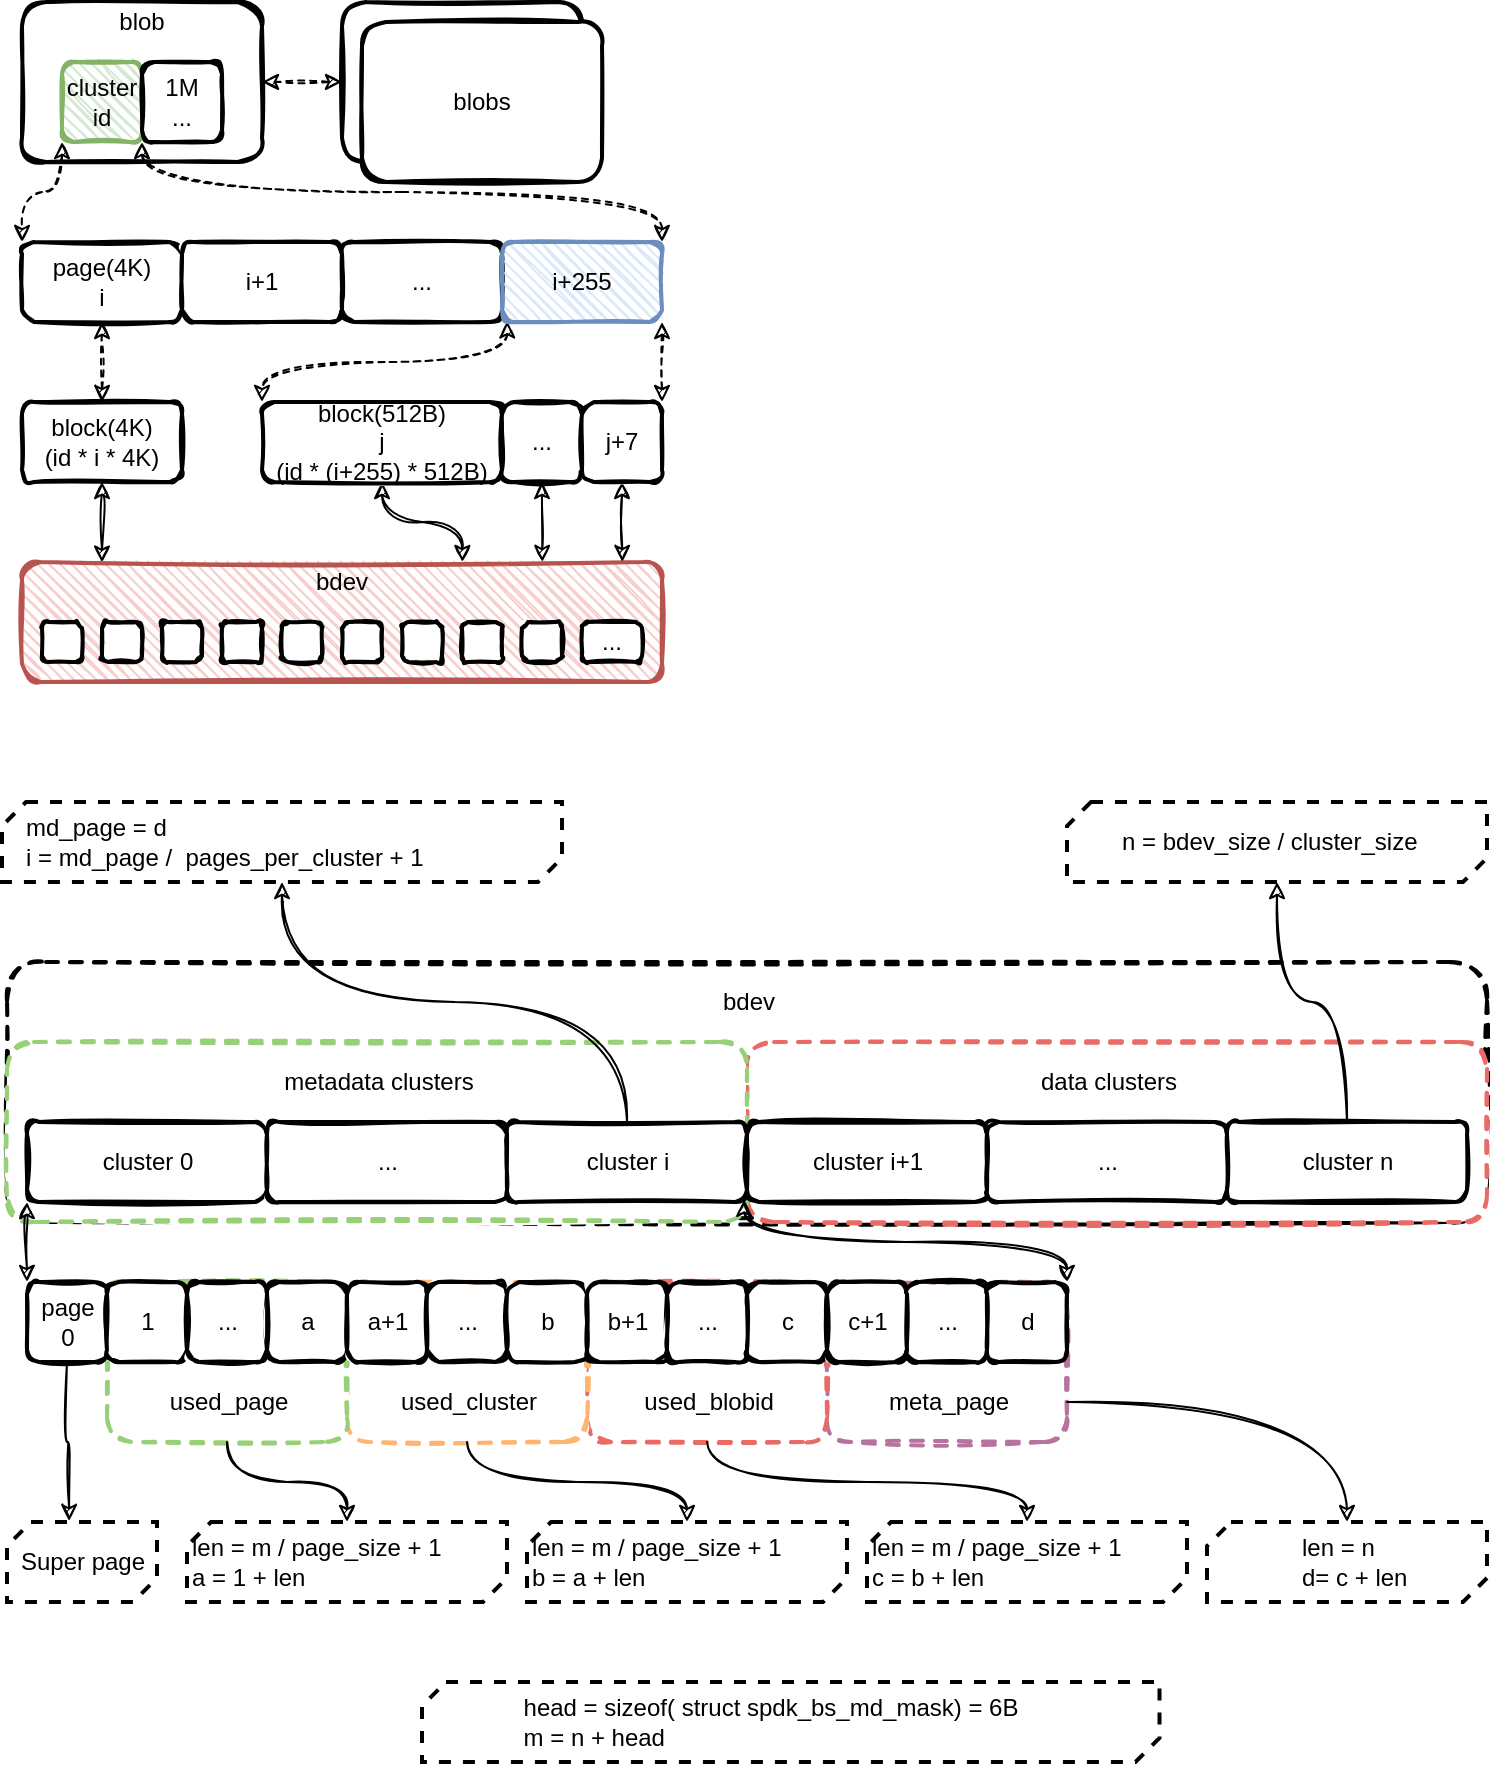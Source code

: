 <mxfile version="14.8.5" type="github" pages="3">
  <diagram id="HMUfEcPvsCLcHgVx3CYw" name="blobstore">
    <mxGraphModel dx="1185" dy="770" grid="1" gridSize="10" guides="1" tooltips="1" connect="1" arrows="1" fold="1" page="1" pageScale="1" pageWidth="827" pageHeight="1169" math="0" shadow="0">
      <root>
        <mxCell id="0" />
        <mxCell id="1" parent="0" />
        <mxCell id="opUjCVgP9MgVqrXwYfAH-7" style="edgeStyle=orthogonalEdgeStyle;curved=1;rounded=0;sketch=1;orthogonalLoop=1;jettySize=auto;html=1;entryX=0;entryY=0.5;entryDx=0;entryDy=0;dashed=1;startArrow=classic;startFill=1;" edge="1" parent="1" source="yjkvnuQAUtMfFMIKTsWW-1" target="opUjCVgP9MgVqrXwYfAH-2">
          <mxGeometry relative="1" as="geometry" />
        </mxCell>
        <mxCell id="yjkvnuQAUtMfFMIKTsWW-1" value="" style="rounded=1;whiteSpace=wrap;html=1;strokeWidth=2;fillWeight=4;hachureGap=8;hachureAngle=45;sketch=1;fillColor=#FFFFFF;" vertex="1" parent="1">
          <mxGeometry x="40" y="40" width="120" height="80" as="geometry" />
        </mxCell>
        <UserObject label="blob" placeholders="1" name="Variable" id="opUjCVgP9MgVqrXwYfAH-1">
          <mxCell style="text;html=1;strokeColor=none;fillColor=none;align=center;verticalAlign=middle;whiteSpace=wrap;overflow=hidden;fillWeight=1;hachureGap=4;" vertex="1" parent="1">
            <mxGeometry x="75" y="40" width="50" height="20" as="geometry" />
          </mxCell>
        </UserObject>
        <mxCell id="opUjCVgP9MgVqrXwYfAH-2" value="" style="rounded=1;whiteSpace=wrap;html=1;strokeWidth=2;fillWeight=4;hachureGap=8;hachureAngle=45;sketch=1;fillColor=#FFFFFF;" vertex="1" parent="1">
          <mxGeometry x="200" y="40" width="120" height="80" as="geometry" />
        </mxCell>
        <mxCell id="opUjCVgP9MgVqrXwYfAH-3" value="blobs" style="rounded=1;whiteSpace=wrap;html=1;strokeWidth=2;fillWeight=4;hachureGap=8;hachureAngle=45;sketch=1;fillColor=#FFFFFF;" vertex="1" parent="1">
          <mxGeometry x="210" y="50" width="120" height="80" as="geometry" />
        </mxCell>
        <mxCell id="opUjCVgP9MgVqrXwYfAH-14" style="edgeStyle=orthogonalEdgeStyle;curved=1;rounded=0;sketch=1;orthogonalLoop=1;jettySize=auto;html=1;exitX=0;exitY=1;exitDx=0;exitDy=0;entryX=0;entryY=0;entryDx=0;entryDy=0;dashed=1;startArrow=classic;startFill=1;" edge="1" parent="1" source="opUjCVgP9MgVqrXwYfAH-5" target="opUjCVgP9MgVqrXwYfAH-9">
          <mxGeometry relative="1" as="geometry" />
        </mxCell>
        <mxCell id="opUjCVgP9MgVqrXwYfAH-15" style="edgeStyle=orthogonalEdgeStyle;curved=1;rounded=0;sketch=1;orthogonalLoop=1;jettySize=auto;html=1;entryX=1;entryY=0;entryDx=0;entryDy=0;dashed=1;startArrow=classic;startFill=1;exitX=0;exitY=1;exitDx=0;exitDy=0;" edge="1" parent="1" source="opUjCVgP9MgVqrXwYfAH-6" target="opUjCVgP9MgVqrXwYfAH-13">
          <mxGeometry relative="1" as="geometry" />
        </mxCell>
        <mxCell id="opUjCVgP9MgVqrXwYfAH-5" value="cluster&lt;br&gt;id" style="rounded=1;whiteSpace=wrap;html=1;strokeWidth=2;fillWeight=1;hachureGap=4;hachureAngle=45;sketch=1;fillColor=#d5e8d4;strokeColor=#82b366;" vertex="1" parent="1">
          <mxGeometry x="60" y="70" width="40" height="40" as="geometry" />
        </mxCell>
        <mxCell id="opUjCVgP9MgVqrXwYfAH-6" value="1M&lt;br&gt;..." style="rounded=1;whiteSpace=wrap;html=1;strokeWidth=2;fillWeight=4;hachureGap=8;hachureAngle=45;sketch=1;fillColor=#FFFFFF;" vertex="1" parent="1">
          <mxGeometry x="100" y="70" width="40" height="40" as="geometry" />
        </mxCell>
        <mxCell id="opUjCVgP9MgVqrXwYfAH-17" style="edgeStyle=orthogonalEdgeStyle;curved=1;rounded=0;sketch=1;orthogonalLoop=1;jettySize=auto;html=1;entryX=0.5;entryY=0;entryDx=0;entryDy=0;dashed=1;startArrow=classic;startFill=1;" edge="1" parent="1" source="opUjCVgP9MgVqrXwYfAH-9" target="opUjCVgP9MgVqrXwYfAH-16">
          <mxGeometry relative="1" as="geometry" />
        </mxCell>
        <mxCell id="opUjCVgP9MgVqrXwYfAH-9" value="page(4K)&lt;br&gt;i" style="rounded=1;whiteSpace=wrap;html=1;strokeWidth=2;fillWeight=4;hachureGap=8;hachureAngle=45;sketch=1;fillColor=#FFFFFF;" vertex="1" parent="1">
          <mxGeometry x="40" y="160" width="80" height="40" as="geometry" />
        </mxCell>
        <mxCell id="opUjCVgP9MgVqrXwYfAH-11" value="i+1" style="rounded=1;whiteSpace=wrap;html=1;strokeWidth=2;fillWeight=4;hachureGap=8;hachureAngle=45;sketch=1;fillColor=#FFFFFF;" vertex="1" parent="1">
          <mxGeometry x="120" y="160" width="80" height="40" as="geometry" />
        </mxCell>
        <mxCell id="opUjCVgP9MgVqrXwYfAH-12" value="..." style="rounded=1;whiteSpace=wrap;html=1;strokeWidth=2;fillWeight=4;hachureGap=8;hachureAngle=45;sketch=1;fillColor=#FFFFFF;" vertex="1" parent="1">
          <mxGeometry x="200" y="160" width="80" height="40" as="geometry" />
        </mxCell>
        <mxCell id="opUjCVgP9MgVqrXwYfAH-43" style="edgeStyle=orthogonalEdgeStyle;curved=1;rounded=0;sketch=1;orthogonalLoop=1;jettySize=auto;html=1;entryX=0;entryY=0;entryDx=0;entryDy=0;startArrow=classic;startFill=1;exitX=0.033;exitY=0.992;exitDx=0;exitDy=0;exitPerimeter=0;dashed=1;" edge="1" parent="1" source="opUjCVgP9MgVqrXwYfAH-13" target="opUjCVgP9MgVqrXwYfAH-39">
          <mxGeometry relative="1" as="geometry" />
        </mxCell>
        <mxCell id="opUjCVgP9MgVqrXwYfAH-44" style="edgeStyle=orthogonalEdgeStyle;curved=1;rounded=0;sketch=1;orthogonalLoop=1;jettySize=auto;html=1;entryX=1;entryY=0;entryDx=0;entryDy=0;dashed=1;startArrow=classic;startFill=1;exitX=1;exitY=1;exitDx=0;exitDy=0;" edge="1" parent="1" source="opUjCVgP9MgVqrXwYfAH-13" target="opUjCVgP9MgVqrXwYfAH-42">
          <mxGeometry relative="1" as="geometry" />
        </mxCell>
        <mxCell id="opUjCVgP9MgVqrXwYfAH-13" value="i+255" style="rounded=1;whiteSpace=wrap;html=1;strokeWidth=2;fillWeight=1;hachureGap=4;hachureAngle=45;sketch=1;fillColor=#dae8fc;strokeColor=#6c8ebf;" vertex="1" parent="1">
          <mxGeometry x="280" y="160" width="80" height="40" as="geometry" />
        </mxCell>
        <mxCell id="opUjCVgP9MgVqrXwYfAH-38" style="edgeStyle=orthogonalEdgeStyle;curved=1;rounded=0;sketch=1;orthogonalLoop=1;jettySize=auto;html=1;entryX=0.125;entryY=0.006;entryDx=0;entryDy=0;entryPerimeter=0;startArrow=classic;startFill=1;" edge="1" parent="1" source="opUjCVgP9MgVqrXwYfAH-16" target="opUjCVgP9MgVqrXwYfAH-21">
          <mxGeometry relative="1" as="geometry" />
        </mxCell>
        <mxCell id="opUjCVgP9MgVqrXwYfAH-16" value="block(4K)&lt;br&gt;(id * i * 4K)" style="rounded=1;whiteSpace=wrap;html=1;strokeWidth=2;fillWeight=4;hachureGap=8;hachureAngle=45;sketch=1;fillColor=#FFFFFF;" vertex="1" parent="1">
          <mxGeometry x="40" y="240" width="80" height="40" as="geometry" />
        </mxCell>
        <mxCell id="opUjCVgP9MgVqrXwYfAH-21" value="" style="rounded=1;whiteSpace=wrap;html=1;strokeWidth=2;fillWeight=1;hachureGap=4;hachureAngle=45;sketch=1;fillColor=#f8cecc;strokeColor=#b85450;" vertex="1" parent="1">
          <mxGeometry x="40" y="320" width="320" height="60" as="geometry" />
        </mxCell>
        <mxCell id="opUjCVgP9MgVqrXwYfAH-22" value="" style="rounded=1;whiteSpace=wrap;html=1;strokeWidth=2;fillWeight=4;hachureGap=8;hachureAngle=45;sketch=1;fillColor=#FFFFFF;" vertex="1" parent="1">
          <mxGeometry x="50" y="350" width="20" height="20" as="geometry" />
        </mxCell>
        <mxCell id="opUjCVgP9MgVqrXwYfAH-28" value="" style="rounded=1;whiteSpace=wrap;html=1;strokeWidth=2;fillWeight=4;hachureGap=8;hachureAngle=45;sketch=1;fillColor=#FFFFFF;" vertex="1" parent="1">
          <mxGeometry x="80" y="350" width="20" height="20" as="geometry" />
        </mxCell>
        <mxCell id="opUjCVgP9MgVqrXwYfAH-29" value="" style="rounded=1;whiteSpace=wrap;html=1;strokeWidth=2;fillWeight=4;hachureGap=8;hachureAngle=45;sketch=1;fillColor=#FFFFFF;" vertex="1" parent="1">
          <mxGeometry x="110" y="350" width="20" height="20" as="geometry" />
        </mxCell>
        <mxCell id="opUjCVgP9MgVqrXwYfAH-30" value="" style="rounded=1;whiteSpace=wrap;html=1;strokeWidth=2;fillWeight=4;hachureGap=8;hachureAngle=45;sketch=1;fillColor=#FFFFFF;" vertex="1" parent="1">
          <mxGeometry x="140" y="350" width="20" height="20" as="geometry" />
        </mxCell>
        <mxCell id="opUjCVgP9MgVqrXwYfAH-31" value="" style="rounded=1;whiteSpace=wrap;html=1;strokeWidth=2;fillWeight=4;hachureGap=8;hachureAngle=45;sketch=1;fillColor=#FFFFFF;" vertex="1" parent="1">
          <mxGeometry x="170" y="350" width="20" height="20" as="geometry" />
        </mxCell>
        <mxCell id="opUjCVgP9MgVqrXwYfAH-32" value="" style="rounded=1;whiteSpace=wrap;html=1;strokeWidth=2;fillWeight=4;hachureGap=8;hachureAngle=45;sketch=1;fillColor=#FFFFFF;" vertex="1" parent="1">
          <mxGeometry x="200" y="350" width="20" height="20" as="geometry" />
        </mxCell>
        <mxCell id="opUjCVgP9MgVqrXwYfAH-33" value="" style="rounded=1;whiteSpace=wrap;html=1;strokeWidth=2;fillWeight=4;hachureGap=8;hachureAngle=45;sketch=1;fillColor=#FFFFFF;" vertex="1" parent="1">
          <mxGeometry x="230" y="350" width="20" height="20" as="geometry" />
        </mxCell>
        <mxCell id="opUjCVgP9MgVqrXwYfAH-34" value="" style="rounded=1;whiteSpace=wrap;html=1;strokeWidth=2;fillWeight=4;hachureGap=8;hachureAngle=45;sketch=1;fillColor=#FFFFFF;" vertex="1" parent="1">
          <mxGeometry x="260" y="350" width="20" height="20" as="geometry" />
        </mxCell>
        <mxCell id="opUjCVgP9MgVqrXwYfAH-35" value="" style="rounded=1;whiteSpace=wrap;html=1;strokeWidth=2;fillWeight=4;hachureGap=8;hachureAngle=45;sketch=1;fillColor=#FFFFFF;" vertex="1" parent="1">
          <mxGeometry x="290" y="350" width="20" height="20" as="geometry" />
        </mxCell>
        <mxCell id="opUjCVgP9MgVqrXwYfAH-36" value="..." style="rounded=1;whiteSpace=wrap;html=1;strokeWidth=2;fillWeight=4;hachureGap=8;hachureAngle=45;sketch=1;fillColor=#FFFFFF;" vertex="1" parent="1">
          <mxGeometry x="320" y="350" width="30" height="20" as="geometry" />
        </mxCell>
        <UserObject label="bdev" placeholders="1" name="Variable" id="opUjCVgP9MgVqrXwYfAH-37">
          <mxCell style="text;html=1;strokeColor=none;fillColor=none;align=center;verticalAlign=middle;whiteSpace=wrap;overflow=hidden;dashed=1;fillWeight=1;hachureGap=4;" vertex="1" parent="1">
            <mxGeometry x="160" y="320" width="80" height="20" as="geometry" />
          </mxCell>
        </UserObject>
        <mxCell id="opUjCVgP9MgVqrXwYfAH-45" style="edgeStyle=orthogonalEdgeStyle;curved=1;rounded=0;sketch=1;orthogonalLoop=1;jettySize=auto;html=1;entryX=0.688;entryY=0;entryDx=0;entryDy=0;entryPerimeter=0;startArrow=classic;startFill=1;" edge="1" parent="1" source="opUjCVgP9MgVqrXwYfAH-39" target="opUjCVgP9MgVqrXwYfAH-21">
          <mxGeometry relative="1" as="geometry" />
        </mxCell>
        <mxCell id="opUjCVgP9MgVqrXwYfAH-39" value="block(512B)&lt;br&gt;j&lt;br&gt;(id * (i+255) * 512B)" style="rounded=1;whiteSpace=wrap;html=1;strokeWidth=2;fillWeight=4;hachureGap=8;hachureAngle=45;sketch=1;fillColor=#FFFFFF;" vertex="1" parent="1">
          <mxGeometry x="160" y="240" width="120" height="40" as="geometry" />
        </mxCell>
        <mxCell id="opUjCVgP9MgVqrXwYfAH-46" style="edgeStyle=orthogonalEdgeStyle;curved=1;rounded=0;sketch=1;orthogonalLoop=1;jettySize=auto;html=1;entryX=0.813;entryY=0;entryDx=0;entryDy=0;entryPerimeter=0;startArrow=classic;startFill=1;" edge="1" parent="1" source="opUjCVgP9MgVqrXwYfAH-41" target="opUjCVgP9MgVqrXwYfAH-21">
          <mxGeometry relative="1" as="geometry" />
        </mxCell>
        <mxCell id="opUjCVgP9MgVqrXwYfAH-41" value="..." style="rounded=1;whiteSpace=wrap;html=1;strokeWidth=2;fillWeight=4;hachureGap=8;hachureAngle=45;sketch=1;fillColor=#FFFFFF;" vertex="1" parent="1">
          <mxGeometry x="280" y="240" width="40" height="40" as="geometry" />
        </mxCell>
        <mxCell id="opUjCVgP9MgVqrXwYfAH-47" style="edgeStyle=orthogonalEdgeStyle;curved=1;rounded=0;sketch=1;orthogonalLoop=1;jettySize=auto;html=1;entryX=0.938;entryY=0;entryDx=0;entryDy=0;entryPerimeter=0;startArrow=classic;startFill=1;" edge="1" parent="1" source="opUjCVgP9MgVqrXwYfAH-42" target="opUjCVgP9MgVqrXwYfAH-21">
          <mxGeometry relative="1" as="geometry" />
        </mxCell>
        <mxCell id="opUjCVgP9MgVqrXwYfAH-42" value="j+7" style="rounded=1;whiteSpace=wrap;html=1;strokeWidth=2;fillWeight=4;hachureGap=8;hachureAngle=45;sketch=1;fillColor=#FFFFFF;" vertex="1" parent="1">
          <mxGeometry x="320" y="240" width="40" height="40" as="geometry" />
        </mxCell>
        <mxCell id="MxjPXMLoZIJZ8kRGRF24-5" value="" style="group" vertex="1" connectable="0" parent="1">
          <mxGeometry x="30" y="440" width="742.5" height="400" as="geometry" />
        </mxCell>
        <mxCell id="MxjPXMLoZIJZ8kRGRF24-3" value="" style="rounded=1;whiteSpace=wrap;html=1;strokeWidth=2;fillWeight=1;hachureGap=4;hachureAngle=45;sketch=1;dashed=1;" vertex="1" parent="MxjPXMLoZIJZ8kRGRF24-5">
          <mxGeometry x="2.5" y="80" width="740" height="130" as="geometry" />
        </mxCell>
        <mxCell id="6Unt2uhk5CP6XBJUHgeK-4" value="" style="rounded=1;whiteSpace=wrap;html=1;strokeWidth=2;fillWeight=1;hachureGap=4;hachureAngle=45;sketch=1;dashed=1;strokeColor=#B5739D;" vertex="1" parent="MxjPXMLoZIJZ8kRGRF24-5">
          <mxGeometry x="412.5" y="240" width="120" height="80" as="geometry" />
        </mxCell>
        <mxCell id="6Unt2uhk5CP6XBJUHgeK-3" value="" style="rounded=1;whiteSpace=wrap;html=1;strokeWidth=2;fillWeight=1;hachureGap=4;hachureAngle=45;sketch=1;dashed=1;strokeColor=#EA6B66;" vertex="1" parent="MxjPXMLoZIJZ8kRGRF24-5">
          <mxGeometry x="292.5" y="240" width="120" height="80" as="geometry" />
        </mxCell>
        <mxCell id="6Unt2uhk5CP6XBJUHgeK-2" value="" style="rounded=1;whiteSpace=wrap;html=1;strokeWidth=2;fillWeight=1;hachureGap=4;hachureAngle=45;sketch=1;dashed=1;strokeColor=#FFB570;" vertex="1" parent="MxjPXMLoZIJZ8kRGRF24-5">
          <mxGeometry x="172.5" y="240" width="120" height="80" as="geometry" />
        </mxCell>
        <mxCell id="6Unt2uhk5CP6XBJUHgeK-1" value="" style="rounded=1;whiteSpace=wrap;html=1;strokeWidth=2;fillWeight=1;hachureGap=4;hachureAngle=45;sketch=1;dashed=1;strokeColor=#97D077;" vertex="1" parent="MxjPXMLoZIJZ8kRGRF24-5">
          <mxGeometry x="52.5" y="240" width="120" height="80" as="geometry" />
        </mxCell>
        <mxCell id="L-JeNa4OgQUWgZ7uCy0m-9" value="" style="rounded=1;whiteSpace=wrap;html=1;strokeWidth=2;fillWeight=1;hachureGap=4;hachureAngle=45;sketch=1;dashed=1;strokeColor=#EA6B66;" vertex="1" parent="MxjPXMLoZIJZ8kRGRF24-5">
          <mxGeometry x="372.5" y="120" width="370" height="90" as="geometry" />
        </mxCell>
        <mxCell id="L-JeNa4OgQUWgZ7uCy0m-8" value="" style="rounded=1;whiteSpace=wrap;html=1;strokeWidth=2;fillWeight=1;hachureGap=4;hachureAngle=45;sketch=1;dashed=1;strokeColor=#97D077;" vertex="1" parent="MxjPXMLoZIJZ8kRGRF24-5">
          <mxGeometry x="2.5" y="120" width="370" height="90" as="geometry" />
        </mxCell>
        <mxCell id="L-JeNa4OgQUWgZ7uCy0m-1" value="cluster 0" style="rounded=1;whiteSpace=wrap;html=1;strokeWidth=2;fillWeight=1;hachureGap=4;hachureAngle=45;sketch=1;" vertex="1" parent="MxjPXMLoZIJZ8kRGRF24-5">
          <mxGeometry x="12.5" y="160" width="120" height="40" as="geometry" />
        </mxCell>
        <mxCell id="L-JeNa4OgQUWgZ7uCy0m-2" value="..." style="rounded=1;whiteSpace=wrap;html=1;strokeWidth=2;fillWeight=1;hachureGap=4;hachureAngle=45;sketch=1;" vertex="1" parent="MxjPXMLoZIJZ8kRGRF24-5">
          <mxGeometry x="132.5" y="160" width="120" height="40" as="geometry" />
        </mxCell>
        <mxCell id="L-JeNa4OgQUWgZ7uCy0m-3" value="page&lt;br&gt;0" style="rounded=1;whiteSpace=wrap;html=1;strokeWidth=2;fillWeight=1;hachureGap=4;hachureAngle=45;sketch=1;" vertex="1" parent="MxjPXMLoZIJZ8kRGRF24-5">
          <mxGeometry x="12.5" y="240" width="40" height="40" as="geometry" />
        </mxCell>
        <mxCell id="L-JeNa4OgQUWgZ7uCy0m-4" value="cluster i" style="rounded=1;whiteSpace=wrap;html=1;strokeWidth=2;fillWeight=1;hachureGap=4;hachureAngle=45;sketch=1;" vertex="1" parent="MxjPXMLoZIJZ8kRGRF24-5">
          <mxGeometry x="252.5" y="160" width="120" height="40" as="geometry" />
        </mxCell>
        <mxCell id="L-JeNa4OgQUWgZ7uCy0m-25" style="edgeStyle=orthogonalEdgeStyle;curved=1;rounded=0;sketch=1;orthogonalLoop=1;jettySize=auto;html=1;exitX=0.988;exitY=0.972;exitDx=0;exitDy=0;entryX=1;entryY=0;entryDx=0;entryDy=0;startArrow=classic;startFill=1;exitPerimeter=0;" edge="1" parent="MxjPXMLoZIJZ8kRGRF24-5" source="L-JeNa4OgQUWgZ7uCy0m-4" target="6Unt2uhk5CP6XBJUHgeK-10">
          <mxGeometry relative="1" as="geometry">
            <Array as="points">
              <mxPoint x="371.5" y="220" />
              <mxPoint x="532.5" y="220" />
            </Array>
          </mxGeometry>
        </mxCell>
        <mxCell id="L-JeNa4OgQUWgZ7uCy0m-5" value="cluster i+1" style="rounded=1;whiteSpace=wrap;html=1;strokeWidth=2;fillWeight=1;hachureGap=4;hachureAngle=45;sketch=1;" vertex="1" parent="MxjPXMLoZIJZ8kRGRF24-5">
          <mxGeometry x="372.5" y="160" width="120" height="40" as="geometry" />
        </mxCell>
        <mxCell id="L-JeNa4OgQUWgZ7uCy0m-6" value="..." style="rounded=1;whiteSpace=wrap;html=1;strokeWidth=2;fillWeight=1;hachureGap=4;hachureAngle=45;sketch=1;" vertex="1" parent="MxjPXMLoZIJZ8kRGRF24-5">
          <mxGeometry x="492.5" y="160" width="120" height="40" as="geometry" />
        </mxCell>
        <mxCell id="L-JeNa4OgQUWgZ7uCy0m-7" value="cluster n" style="rounded=1;whiteSpace=wrap;html=1;strokeWidth=2;fillWeight=1;hachureGap=4;hachureAngle=45;sketch=1;" vertex="1" parent="MxjPXMLoZIJZ8kRGRF24-5">
          <mxGeometry x="612.5" y="160" width="120" height="40" as="geometry" />
        </mxCell>
        <mxCell id="L-JeNa4OgQUWgZ7uCy0m-11" style="edgeStyle=orthogonalEdgeStyle;curved=1;rounded=0;sketch=1;orthogonalLoop=1;jettySize=auto;html=1;exitX=0;exitY=1;exitDx=0;exitDy=0;entryX=0;entryY=0;entryDx=0;entryDy=0;startArrow=classic;startFill=1;" edge="1" parent="MxjPXMLoZIJZ8kRGRF24-5" source="L-JeNa4OgQUWgZ7uCy0m-1" target="L-JeNa4OgQUWgZ7uCy0m-3">
          <mxGeometry relative="1" as="geometry" />
        </mxCell>
        <mxCell id="L-JeNa4OgQUWgZ7uCy0m-12" value="metadata clusters" style="text;html=1;align=center;verticalAlign=middle;resizable=0;points=[];autosize=1;strokeColor=none;" vertex="1" parent="MxjPXMLoZIJZ8kRGRF24-5">
          <mxGeometry x="132.5" y="130" width="110" height="20" as="geometry" />
        </mxCell>
        <mxCell id="L-JeNa4OgQUWgZ7uCy0m-13" value="data clusters" style="text;html=1;align=center;verticalAlign=middle;resizable=0;points=[];autosize=1;strokeColor=none;" vertex="1" parent="MxjPXMLoZIJZ8kRGRF24-5">
          <mxGeometry x="512.5" y="130" width="80" height="20" as="geometry" />
        </mxCell>
        <mxCell id="L-JeNa4OgQUWgZ7uCy0m-14" value="1" style="rounded=1;whiteSpace=wrap;html=1;strokeWidth=2;fillWeight=1;hachureGap=4;hachureAngle=45;sketch=1;" vertex="1" parent="MxjPXMLoZIJZ8kRGRF24-5">
          <mxGeometry x="52.5" y="240" width="40" height="40" as="geometry" />
        </mxCell>
        <mxCell id="L-JeNa4OgQUWgZ7uCy0m-15" value="..." style="rounded=1;whiteSpace=wrap;html=1;strokeWidth=2;fillWeight=1;hachureGap=4;hachureAngle=45;sketch=1;" vertex="1" parent="MxjPXMLoZIJZ8kRGRF24-5">
          <mxGeometry x="92.5" y="240" width="40" height="40" as="geometry" />
        </mxCell>
        <mxCell id="L-JeNa4OgQUWgZ7uCy0m-16" value="a" style="rounded=1;whiteSpace=wrap;html=1;strokeWidth=2;fillWeight=1;hachureGap=4;hachureAngle=45;sketch=1;" vertex="1" parent="MxjPXMLoZIJZ8kRGRF24-5">
          <mxGeometry x="132.5" y="240" width="40" height="40" as="geometry" />
        </mxCell>
        <mxCell id="L-JeNa4OgQUWgZ7uCy0m-17" value="a+1" style="rounded=1;whiteSpace=wrap;html=1;strokeWidth=2;fillWeight=1;hachureGap=4;hachureAngle=45;sketch=1;" vertex="1" parent="MxjPXMLoZIJZ8kRGRF24-5">
          <mxGeometry x="172.5" y="240" width="40" height="40" as="geometry" />
        </mxCell>
        <mxCell id="L-JeNa4OgQUWgZ7uCy0m-18" value="..." style="rounded=1;whiteSpace=wrap;html=1;strokeWidth=2;fillWeight=1;hachureGap=4;hachureAngle=45;sketch=1;" vertex="1" parent="MxjPXMLoZIJZ8kRGRF24-5">
          <mxGeometry x="212.5" y="240" width="40" height="40" as="geometry" />
        </mxCell>
        <mxCell id="L-JeNa4OgQUWgZ7uCy0m-19" value="b" style="rounded=1;whiteSpace=wrap;html=1;strokeWidth=2;fillWeight=1;hachureGap=4;hachureAngle=45;sketch=1;" vertex="1" parent="MxjPXMLoZIJZ8kRGRF24-5">
          <mxGeometry x="252.5" y="240" width="40" height="40" as="geometry" />
        </mxCell>
        <mxCell id="L-JeNa4OgQUWgZ7uCy0m-20" value="b+1" style="rounded=1;whiteSpace=wrap;html=1;strokeWidth=2;fillWeight=1;hachureGap=4;hachureAngle=45;sketch=1;" vertex="1" parent="MxjPXMLoZIJZ8kRGRF24-5">
          <mxGeometry x="292.5" y="240" width="40" height="40" as="geometry" />
        </mxCell>
        <mxCell id="L-JeNa4OgQUWgZ7uCy0m-21" value="..." style="rounded=1;whiteSpace=wrap;html=1;strokeWidth=2;fillWeight=1;hachureGap=4;hachureAngle=45;sketch=1;" vertex="1" parent="MxjPXMLoZIJZ8kRGRF24-5">
          <mxGeometry x="332.5" y="240" width="40" height="40" as="geometry" />
        </mxCell>
        <mxCell id="L-JeNa4OgQUWgZ7uCy0m-22" value="c" style="rounded=1;whiteSpace=wrap;html=1;strokeWidth=2;fillWeight=1;hachureGap=4;hachureAngle=45;sketch=1;" vertex="1" parent="MxjPXMLoZIJZ8kRGRF24-5">
          <mxGeometry x="372.5" y="240" width="40" height="40" as="geometry" />
        </mxCell>
        <mxCell id="L-JeNa4OgQUWgZ7uCy0m-23" value="c+1" style="rounded=1;whiteSpace=wrap;html=1;strokeWidth=2;fillWeight=1;hachureGap=4;hachureAngle=45;sketch=1;" vertex="1" parent="MxjPXMLoZIJZ8kRGRF24-5">
          <mxGeometry x="412.5" y="240" width="40" height="40" as="geometry" />
        </mxCell>
        <mxCell id="L-JeNa4OgQUWgZ7uCy0m-24" value="..." style="rounded=1;whiteSpace=wrap;html=1;strokeWidth=2;fillWeight=1;hachureGap=4;hachureAngle=45;sketch=1;" vertex="1" parent="MxjPXMLoZIJZ8kRGRF24-5">
          <mxGeometry x="452.5" y="240" width="40" height="40" as="geometry" />
        </mxCell>
        <mxCell id="6Unt2uhk5CP6XBJUHgeK-5" value="used_page" style="text;html=1;align=center;verticalAlign=middle;resizable=0;points=[];autosize=1;strokeColor=none;" vertex="1" parent="MxjPXMLoZIJZ8kRGRF24-5">
          <mxGeometry x="77.5" y="290" width="70" height="20" as="geometry" />
        </mxCell>
        <mxCell id="6Unt2uhk5CP6XBJUHgeK-6" value="used_cluster" style="text;html=1;align=center;verticalAlign=middle;resizable=0;points=[];autosize=1;strokeColor=none;" vertex="1" parent="MxjPXMLoZIJZ8kRGRF24-5">
          <mxGeometry x="192.5" y="290" width="80" height="20" as="geometry" />
        </mxCell>
        <mxCell id="6Unt2uhk5CP6XBJUHgeK-8" value="used_blobid" style="text;html=1;align=center;verticalAlign=middle;resizable=0;points=[];autosize=1;strokeColor=none;" vertex="1" parent="MxjPXMLoZIJZ8kRGRF24-5">
          <mxGeometry x="312.5" y="290" width="80" height="20" as="geometry" />
        </mxCell>
        <mxCell id="6Unt2uhk5CP6XBJUHgeK-9" value="meta_page" style="text;html=1;align=center;verticalAlign=middle;resizable=0;points=[];autosize=1;strokeColor=none;" vertex="1" parent="MxjPXMLoZIJZ8kRGRF24-5">
          <mxGeometry x="432.5" y="290" width="80" height="20" as="geometry" />
        </mxCell>
        <mxCell id="6Unt2uhk5CP6XBJUHgeK-10" value="d" style="rounded=1;whiteSpace=wrap;html=1;strokeWidth=2;fillWeight=1;hachureGap=4;hachureAngle=45;sketch=1;" vertex="1" parent="MxjPXMLoZIJZ8kRGRF24-5">
          <mxGeometry x="492.5" y="240" width="40" height="40" as="geometry" />
        </mxCell>
        <mxCell id="Uh_ZIttiFILdBuIlEJJW-7" value="" style="verticalLabelPosition=bottom;verticalAlign=top;html=1;shape=mxgraph.basic.diag_snip_rect;dx=6;dashed=1;fillWeight=1;hachureGap=4;fillColor=#FFFFFF;strokeWidth=2;" vertex="1" parent="MxjPXMLoZIJZ8kRGRF24-5">
          <mxGeometry x="2.5" y="360" width="75" height="40" as="geometry" />
        </mxCell>
        <mxCell id="Uh_ZIttiFILdBuIlEJJW-9" style="edgeStyle=orthogonalEdgeStyle;curved=1;rounded=0;sketch=1;orthogonalLoop=1;jettySize=auto;html=1;entryX=0.414;entryY=-0.011;entryDx=0;entryDy=0;entryPerimeter=0;startArrow=none;startFill=0;" edge="1" parent="MxjPXMLoZIJZ8kRGRF24-5" source="L-JeNa4OgQUWgZ7uCy0m-3" target="Uh_ZIttiFILdBuIlEJJW-7">
          <mxGeometry relative="1" as="geometry" />
        </mxCell>
        <mxCell id="Uh_ZIttiFILdBuIlEJJW-8" value="Super page" style="text;html=1;align=center;verticalAlign=middle;resizable=0;points=[];autosize=1;strokeColor=none;" vertex="1" parent="MxjPXMLoZIJZ8kRGRF24-5">
          <mxGeometry y="370" width="80" height="20" as="geometry" />
        </mxCell>
        <mxCell id="Uh_ZIttiFILdBuIlEJJW-10" value="" style="verticalLabelPosition=bottom;verticalAlign=top;html=1;shape=mxgraph.basic.diag_snip_rect;dx=6;dashed=1;fillWeight=1;hachureGap=4;fillColor=#FFFFFF;strokeWidth=2;" vertex="1" parent="MxjPXMLoZIJZ8kRGRF24-5">
          <mxGeometry x="92.5" y="360" width="160" height="40" as="geometry" />
        </mxCell>
        <mxCell id="Uh_ZIttiFILdBuIlEJJW-12" style="edgeStyle=orthogonalEdgeStyle;curved=1;rounded=0;sketch=1;orthogonalLoop=1;jettySize=auto;html=1;entryX=0.5;entryY=0;entryDx=0;entryDy=0;entryPerimeter=0;startArrow=none;startFill=0;" edge="1" parent="MxjPXMLoZIJZ8kRGRF24-5" source="6Unt2uhk5CP6XBJUHgeK-1" target="Uh_ZIttiFILdBuIlEJJW-10">
          <mxGeometry relative="1" as="geometry" />
        </mxCell>
        <mxCell id="Uh_ZIttiFILdBuIlEJJW-11" value="len = m / page_size + 1&lt;br&gt;a = 1 + len" style="text;html=1;align=left;verticalAlign=middle;resizable=0;points=[];autosize=1;strokeColor=none;" vertex="1" parent="MxjPXMLoZIJZ8kRGRF24-5">
          <mxGeometry x="92.5" y="365" width="140" height="30" as="geometry" />
        </mxCell>
        <mxCell id="Uh_ZIttiFILdBuIlEJJW-13" value="" style="verticalLabelPosition=bottom;verticalAlign=top;html=1;shape=mxgraph.basic.diag_snip_rect;dx=6;dashed=1;fillWeight=1;hachureGap=4;fillColor=#FFFFFF;strokeWidth=2;" vertex="1" parent="MxjPXMLoZIJZ8kRGRF24-5">
          <mxGeometry x="262.5" y="360" width="160" height="40" as="geometry" />
        </mxCell>
        <mxCell id="Uh_ZIttiFILdBuIlEJJW-15" style="edgeStyle=orthogonalEdgeStyle;curved=1;rounded=0;sketch=1;orthogonalLoop=1;jettySize=auto;html=1;entryX=0.5;entryY=0;entryDx=0;entryDy=0;entryPerimeter=0;startArrow=none;startFill=0;" edge="1" parent="MxjPXMLoZIJZ8kRGRF24-5" source="6Unt2uhk5CP6XBJUHgeK-2" target="Uh_ZIttiFILdBuIlEJJW-13">
          <mxGeometry relative="1" as="geometry" />
        </mxCell>
        <mxCell id="Uh_ZIttiFILdBuIlEJJW-14" value="len = m / page_size + 1&lt;br&gt;b = a + len" style="text;html=1;align=left;verticalAlign=middle;resizable=0;points=[];autosize=1;strokeColor=none;" vertex="1" parent="MxjPXMLoZIJZ8kRGRF24-5">
          <mxGeometry x="262.5" y="365" width="140" height="30" as="geometry" />
        </mxCell>
        <mxCell id="Uh_ZIttiFILdBuIlEJJW-16" value="" style="verticalLabelPosition=bottom;verticalAlign=top;html=1;shape=mxgraph.basic.diag_snip_rect;dx=6;dashed=1;fillWeight=1;hachureGap=4;fillColor=#FFFFFF;strokeWidth=2;" vertex="1" parent="MxjPXMLoZIJZ8kRGRF24-5">
          <mxGeometry x="432.5" y="360" width="160" height="40" as="geometry" />
        </mxCell>
        <mxCell id="Uh_ZIttiFILdBuIlEJJW-18" style="edgeStyle=orthogonalEdgeStyle;curved=1;rounded=0;sketch=1;orthogonalLoop=1;jettySize=auto;html=1;entryX=0.5;entryY=0;entryDx=0;entryDy=0;entryPerimeter=0;startArrow=none;startFill=0;exitX=0.5;exitY=1;exitDx=0;exitDy=0;" edge="1" parent="MxjPXMLoZIJZ8kRGRF24-5" source="6Unt2uhk5CP6XBJUHgeK-3" target="Uh_ZIttiFILdBuIlEJJW-16">
          <mxGeometry relative="1" as="geometry" />
        </mxCell>
        <mxCell id="Uh_ZIttiFILdBuIlEJJW-17" value="len = m / page_size + 1&lt;br&gt;c = b + len" style="text;html=1;align=left;verticalAlign=middle;resizable=0;points=[];autosize=1;strokeColor=none;" vertex="1" parent="MxjPXMLoZIJZ8kRGRF24-5">
          <mxGeometry x="432.5" y="365" width="140" height="30" as="geometry" />
        </mxCell>
        <mxCell id="Uh_ZIttiFILdBuIlEJJW-19" value="" style="verticalLabelPosition=bottom;verticalAlign=top;html=1;shape=mxgraph.basic.diag_snip_rect;dx=6;dashed=1;fillWeight=1;hachureGap=4;fillColor=#FFFFFF;strokeWidth=2;" vertex="1" parent="MxjPXMLoZIJZ8kRGRF24-5">
          <mxGeometry x="602.5" y="360" width="140" height="40" as="geometry" />
        </mxCell>
        <mxCell id="Uh_ZIttiFILdBuIlEJJW-21" style="edgeStyle=orthogonalEdgeStyle;curved=1;rounded=0;sketch=1;orthogonalLoop=1;jettySize=auto;html=1;entryX=0.5;entryY=0;entryDx=0;entryDy=0;entryPerimeter=0;startArrow=none;startFill=0;exitX=1;exitY=0.75;exitDx=0;exitDy=0;" edge="1" parent="MxjPXMLoZIJZ8kRGRF24-5" source="6Unt2uhk5CP6XBJUHgeK-4" target="Uh_ZIttiFILdBuIlEJJW-19">
          <mxGeometry relative="1" as="geometry" />
        </mxCell>
        <mxCell id="Uh_ZIttiFILdBuIlEJJW-20" value="len = n&lt;br&gt;d= c + len" style="text;html=1;align=left;verticalAlign=middle;resizable=0;points=[];autosize=1;strokeColor=none;" vertex="1" parent="MxjPXMLoZIJZ8kRGRF24-5">
          <mxGeometry x="647.5" y="365" width="70" height="30" as="geometry" />
        </mxCell>
        <mxCell id="MxjPXMLoZIJZ8kRGRF24-1" value="" style="group" vertex="1" connectable="0" parent="MxjPXMLoZIJZ8kRGRF24-5">
          <mxGeometry width="280" height="40" as="geometry" />
        </mxCell>
        <mxCell id="Uh_ZIttiFILdBuIlEJJW-1" value="i" style="verticalLabelPosition=bottom;verticalAlign=top;html=1;shape=mxgraph.basic.diag_snip_rect;dx=6;dashed=1;fillWeight=1;hachureGap=4;fillColor=#FFFFFF;strokeWidth=2;" vertex="1" parent="MxjPXMLoZIJZ8kRGRF24-1">
          <mxGeometry width="280" height="40" as="geometry" />
        </mxCell>
        <mxCell id="Uh_ZIttiFILdBuIlEJJW-5" value="md_page = d&lt;br&gt;i = md_page /&amp;nbsp; pages_per_cluster + 1" style="text;html=1;align=left;verticalAlign=middle;resizable=0;points=[];autosize=1;strokeColor=none;" vertex="1" parent="MxjPXMLoZIJZ8kRGRF24-1">
          <mxGeometry x="10" y="5" width="210" height="30" as="geometry" />
        </mxCell>
        <mxCell id="Uh_ZIttiFILdBuIlEJJW-3" style="edgeStyle=orthogonalEdgeStyle;curved=1;rounded=0;sketch=1;orthogonalLoop=1;jettySize=auto;html=1;entryX=0.5;entryY=1;entryDx=0;entryDy=0;entryPerimeter=0;startArrow=none;startFill=0;" edge="1" parent="MxjPXMLoZIJZ8kRGRF24-5" source="L-JeNa4OgQUWgZ7uCy0m-4" target="Uh_ZIttiFILdBuIlEJJW-1">
          <mxGeometry relative="1" as="geometry" />
        </mxCell>
        <mxCell id="MxjPXMLoZIJZ8kRGRF24-2" value="" style="group" vertex="1" connectable="0" parent="MxjPXMLoZIJZ8kRGRF24-5">
          <mxGeometry x="532.5" width="210" height="40" as="geometry" />
        </mxCell>
        <mxCell id="Uh_ZIttiFILdBuIlEJJW-2" value="" style="verticalLabelPosition=bottom;verticalAlign=top;html=1;shape=mxgraph.basic.diag_snip_rect;dx=6;dashed=1;fillWeight=1;hachureGap=4;fillColor=#FFFFFF;strokeWidth=2;" vertex="1" parent="MxjPXMLoZIJZ8kRGRF24-2">
          <mxGeometry width="210" height="40" as="geometry" />
        </mxCell>
        <mxCell id="Uh_ZIttiFILdBuIlEJJW-6" value="n = bdev_size / cluster_size" style="text;html=1;align=left;verticalAlign=middle;resizable=0;points=[];autosize=1;strokeColor=none;" vertex="1" parent="MxjPXMLoZIJZ8kRGRF24-2">
          <mxGeometry x="25" y="10" width="160" height="20" as="geometry" />
        </mxCell>
        <mxCell id="MxjPXMLoZIJZ8kRGRF24-4" value="bdev" style="text;html=1;align=center;verticalAlign=middle;resizable=0;points=[];autosize=1;strokeColor=none;" vertex="1" parent="MxjPXMLoZIJZ8kRGRF24-5">
          <mxGeometry x="352.5" y="90" width="40" height="20" as="geometry" />
        </mxCell>
        <mxCell id="Uh_ZIttiFILdBuIlEJJW-4" style="edgeStyle=orthogonalEdgeStyle;curved=1;rounded=0;sketch=1;orthogonalLoop=1;jettySize=auto;html=1;entryX=0.5;entryY=1;entryDx=0;entryDy=0;entryPerimeter=0;startArrow=none;startFill=0;" edge="1" parent="MxjPXMLoZIJZ8kRGRF24-5" source="L-JeNa4OgQUWgZ7uCy0m-7" target="Uh_ZIttiFILdBuIlEJJW-2">
          <mxGeometry relative="1" as="geometry" />
        </mxCell>
        <mxCell id="PlsDY_P7VzY0_tGMzJJk-1" value="" style="verticalLabelPosition=bottom;verticalAlign=top;html=1;shape=mxgraph.basic.diag_snip_rect;dx=6;dashed=1;fillWeight=1;hachureGap=4;fillColor=#FFFFFF;strokeWidth=2;" vertex="1" parent="1">
          <mxGeometry x="240" y="880" width="368.75" height="40" as="geometry" />
        </mxCell>
        <mxCell id="PlsDY_P7VzY0_tGMzJJk-2" value="head = sizeof(&amp;nbsp;struct spdk_bs_md_mask&lt;span style=&quot;color: rgba(0 , 0 , 0 , 0) ; font-family: monospace ; font-size: 0px&quot;&gt;ra + phModel%3E%3Croot%3E%3CmxCell%20id%3D%220%22%2F%3E%3CmxCell%20id%3D%221%22%20parent%3D%220%22%2F%3E%3CmxCell%20id%3D%222%22%20value%3D%22Super%20page%22%20style%3D%22text%3Bhtml%3D1%3Balign%3Dcenter%3BverticalAlign%3Dmiddle%3Bresizable%3D0%3Bpoints%3D%5B%5D%3Bautosize%3D1%3BstrokeColor%3Dnone%3B%22%20vertex%3D%221%22%20parent%3D%221%22%3E%3CmxGeometry%20x%3D%2230%22%20y%3D%22810%22%20width%3D%2280%22%20height%3D%2220%22%20as%3D%22geometry%22%2F%3E%3C%2FmxCell%3E%3C%2Froot%3E%3C%2FmxGraphMo&lt;/span&gt;) = 6B&lt;br&gt;&lt;div style=&quot;text-align: left&quot;&gt;&lt;span&gt;m = n + head&lt;/span&gt;&lt;/div&gt;" style="text;html=1;align=center;verticalAlign=middle;resizable=0;points=[];autosize=1;strokeColor=none;" vertex="1" parent="1">
          <mxGeometry x="284" y="880" width="260" height="40" as="geometry" />
        </mxCell>
      </root>
    </mxGraphModel>
  </diagram>
  <diagram id="tnvw_iK9Qhco73b2E2sq" name="blobstore_create">
    <mxGraphModel dx="981" dy="637" grid="1" gridSize="10" guides="1" tooltips="1" connect="1" arrows="1" fold="1" page="1" pageScale="1" pageWidth="827" pageHeight="1169" math="0" shadow="0">
      <root>
        <mxCell id="c7zrl2oEoFyaDzueyGwf-0" />
        <mxCell id="c7zrl2oEoFyaDzueyGwf-1" parent="c7zrl2oEoFyaDzueyGwf-0" />
        <mxCell id="gT0azRC-j18u4p-eV2v2-0" style="edgeStyle=orthogonalEdgeStyle;curved=1;rounded=0;sketch=1;orthogonalLoop=1;jettySize=auto;html=1;dashed=1;" edge="1" parent="c7zrl2oEoFyaDzueyGwf-1" source="gT0azRC-j18u4p-eV2v2-1" target="gT0azRC-j18u4p-eV2v2-2">
          <mxGeometry relative="1" as="geometry" />
        </mxCell>
        <mxCell id="gT0azRC-j18u4p-eV2v2-1" value="spdk_bs_init" style="rounded=1;whiteSpace=wrap;html=1;strokeWidth=2;fillWeight=4;hachureGap=8;hachureAngle=45;sketch=1;fillColor=#FFFFFF;" vertex="1" parent="c7zrl2oEoFyaDzueyGwf-1">
          <mxGeometry x="40" y="40" width="120" height="40" as="geometry" />
        </mxCell>
        <mxCell id="nCfE-EQ4oqrzSV4GnRSf-2" style="edgeStyle=orthogonalEdgeStyle;curved=1;rounded=0;sketch=1;orthogonalLoop=1;jettySize=auto;html=1;entryX=0.5;entryY=0;entryDx=0;entryDy=0;startArrow=none;startFill=0;" edge="1" parent="c7zrl2oEoFyaDzueyGwf-1" source="gT0azRC-j18u4p-eV2v2-2" target="nCfE-EQ4oqrzSV4GnRSf-0">
          <mxGeometry relative="1" as="geometry" />
        </mxCell>
        <mxCell id="gT0azRC-j18u4p-eV2v2-2" value="spdk_bs_opts_init" style="rounded=1;whiteSpace=wrap;html=1;strokeWidth=2;fillWeight=4;hachureGap=8;hachureAngle=45;sketch=1;fillColor=#FFFFFF;" vertex="1" parent="c7zrl2oEoFyaDzueyGwf-1">
          <mxGeometry x="200" y="40" width="120" height="40" as="geometry" />
        </mxCell>
        <mxCell id="nCfE-EQ4oqrzSV4GnRSf-3" style="edgeStyle=orthogonalEdgeStyle;curved=1;rounded=0;sketch=1;orthogonalLoop=1;jettySize=auto;html=1;startArrow=none;startFill=0;" edge="1" parent="c7zrl2oEoFyaDzueyGwf-1" source="nCfE-EQ4oqrzSV4GnRSf-0" target="nCfE-EQ4oqrzSV4GnRSf-1">
          <mxGeometry relative="1" as="geometry" />
        </mxCell>
        <mxCell id="nCfE-EQ4oqrzSV4GnRSf-0" value="bs_opts_verify" style="rounded=1;whiteSpace=wrap;html=1;strokeWidth=2;fillWeight=4;hachureGap=8;hachureAngle=45;sketch=1;fillColor=#FFFFFF;" vertex="1" parent="c7zrl2oEoFyaDzueyGwf-1">
          <mxGeometry x="200" y="100" width="120" height="40" as="geometry" />
        </mxCell>
        <mxCell id="nCfE-EQ4oqrzSV4GnRSf-7" style="edgeStyle=orthogonalEdgeStyle;curved=1;rounded=0;sketch=1;orthogonalLoop=1;jettySize=auto;html=1;entryX=0.5;entryY=0;entryDx=0;entryDy=0;startArrow=none;startFill=0;" edge="1" parent="c7zrl2oEoFyaDzueyGwf-1" source="nCfE-EQ4oqrzSV4GnRSf-1" target="nCfE-EQ4oqrzSV4GnRSf-4">
          <mxGeometry relative="1" as="geometry" />
        </mxCell>
        <mxCell id="nCfE-EQ4oqrzSV4GnRSf-1" value="bs_alloc" style="rounded=1;whiteSpace=wrap;html=1;strokeWidth=2;fillWeight=4;hachureGap=8;hachureAngle=45;sketch=1;fillColor=#FFFFFF;" vertex="1" parent="c7zrl2oEoFyaDzueyGwf-1">
          <mxGeometry x="200" y="160" width="120" height="40" as="geometry" />
        </mxCell>
        <mxCell id="nCfE-EQ4oqrzSV4GnRSf-8" style="edgeStyle=orthogonalEdgeStyle;curved=1;rounded=0;sketch=1;orthogonalLoop=1;jettySize=auto;html=1;entryX=0.5;entryY=0;entryDx=0;entryDy=0;startArrow=none;startFill=0;" edge="1" parent="c7zrl2oEoFyaDzueyGwf-1" source="nCfE-EQ4oqrzSV4GnRSf-4" target="nCfE-EQ4oqrzSV4GnRSf-5">
          <mxGeometry relative="1" as="geometry" />
        </mxCell>
        <mxCell id="nCfE-EQ4oqrzSV4GnRSf-4" value="spdk_bit_array_resize&lt;br&gt;bs-&amp;gt;used_md_pages" style="rounded=1;whiteSpace=wrap;html=1;strokeWidth=2;fillWeight=4;hachureGap=8;hachureAngle=45;sketch=1;fillColor=#FFFFFF;" vertex="1" parent="c7zrl2oEoFyaDzueyGwf-1">
          <mxGeometry x="200" y="220" width="120" height="40" as="geometry" />
        </mxCell>
        <mxCell id="nCfE-EQ4oqrzSV4GnRSf-9" style="edgeStyle=orthogonalEdgeStyle;curved=1;rounded=0;sketch=1;orthogonalLoop=1;jettySize=auto;html=1;entryX=0.5;entryY=0;entryDx=0;entryDy=0;startArrow=none;startFill=0;" edge="1" parent="c7zrl2oEoFyaDzueyGwf-1" source="nCfE-EQ4oqrzSV4GnRSf-5" target="nCfE-EQ4oqrzSV4GnRSf-6">
          <mxGeometry relative="1" as="geometry" />
        </mxCell>
        <mxCell id="nCfE-EQ4oqrzSV4GnRSf-5" value="spdk_bit_array_resize&lt;br&gt;bs-&amp;gt;used_blobids" style="rounded=1;whiteSpace=wrap;html=1;strokeWidth=2;fillWeight=4;hachureGap=8;hachureAngle=45;sketch=1;fillColor=#FFFFFF;" vertex="1" parent="c7zrl2oEoFyaDzueyGwf-1">
          <mxGeometry x="200" y="280" width="120" height="40" as="geometry" />
        </mxCell>
        <mxCell id="nEEXzRYHc8vZsQ-m3rNL-6" style="edgeStyle=orthogonalEdgeStyle;curved=1;rounded=0;sketch=1;orthogonalLoop=1;jettySize=auto;html=1;entryX=0.5;entryY=0;entryDx=0;entryDy=0;startArrow=none;startFill=0;" edge="1" parent="c7zrl2oEoFyaDzueyGwf-1" source="nCfE-EQ4oqrzSV4GnRSf-6" target="nEEXzRYHc8vZsQ-m3rNL-0">
          <mxGeometry relative="1" as="geometry" />
        </mxCell>
        <mxCell id="nCfE-EQ4oqrzSV4GnRSf-6" value="spdk_bit_array_resize&lt;br&gt;bs-&amp;gt;open_blobids" style="rounded=1;whiteSpace=wrap;html=1;strokeWidth=2;fillWeight=4;hachureGap=8;hachureAngle=45;sketch=1;fillColor=#FFFFFF;" vertex="1" parent="c7zrl2oEoFyaDzueyGwf-1">
          <mxGeometry x="200" y="340" width="120" height="40" as="geometry" />
        </mxCell>
        <mxCell id="nEEXzRYHc8vZsQ-m3rNL-4" style="edgeStyle=orthogonalEdgeStyle;curved=1;rounded=0;sketch=1;orthogonalLoop=1;jettySize=auto;html=1;entryX=0.5;entryY=0;entryDx=0;entryDy=0;startArrow=none;startFill=0;" edge="1" parent="c7zrl2oEoFyaDzueyGwf-1" source="nEEXzRYHc8vZsQ-m3rNL-0" target="nEEXzRYHc8vZsQ-m3rNL-1">
          <mxGeometry relative="1" as="geometry" />
        </mxCell>
        <mxCell id="nEEXzRYHc8vZsQ-m3rNL-0" value="used_page" style="rounded=1;whiteSpace=wrap;html=1;strokeWidth=2;fillWeight=4;hachureGap=8;hachureAngle=45;sketch=1;fillColor=#FFFFFF;" vertex="1" parent="c7zrl2oEoFyaDzueyGwf-1">
          <mxGeometry x="200" y="400" width="120" height="40" as="geometry" />
        </mxCell>
        <mxCell id="nEEXzRYHc8vZsQ-m3rNL-5" style="edgeStyle=orthogonalEdgeStyle;curved=1;rounded=0;sketch=1;orthogonalLoop=1;jettySize=auto;html=1;entryX=0.5;entryY=0;entryDx=0;entryDy=0;startArrow=none;startFill=0;" edge="1" parent="c7zrl2oEoFyaDzueyGwf-1" source="nEEXzRYHc8vZsQ-m3rNL-1" target="nEEXzRYHc8vZsQ-m3rNL-2">
          <mxGeometry relative="1" as="geometry" />
        </mxCell>
        <mxCell id="nEEXzRYHc8vZsQ-m3rNL-1" value="used_cluster" style="rounded=1;whiteSpace=wrap;html=1;strokeWidth=2;fillWeight=4;hachureGap=8;hachureAngle=45;sketch=1;fillColor=#FFFFFF;" vertex="1" parent="c7zrl2oEoFyaDzueyGwf-1">
          <mxGeometry x="200" y="460" width="120" height="40" as="geometry" />
        </mxCell>
        <mxCell id="nEEXzRYHc8vZsQ-m3rNL-10" style="edgeStyle=orthogonalEdgeStyle;curved=1;rounded=0;sketch=1;orthogonalLoop=1;jettySize=auto;html=1;entryX=0.5;entryY=0;entryDx=0;entryDy=0;startArrow=none;startFill=0;" edge="1" parent="c7zrl2oEoFyaDzueyGwf-1" source="nEEXzRYHc8vZsQ-m3rNL-2" target="nEEXzRYHc8vZsQ-m3rNL-7">
          <mxGeometry relative="1" as="geometry" />
        </mxCell>
        <mxCell id="nEEXzRYHc8vZsQ-m3rNL-2" value="used_blobid" style="rounded=1;whiteSpace=wrap;html=1;strokeWidth=2;fillWeight=4;hachureGap=8;hachureAngle=45;sketch=1;fillColor=#FFFFFF;" vertex="1" parent="c7zrl2oEoFyaDzueyGwf-1">
          <mxGeometry x="200" y="520" width="120" height="40" as="geometry" />
        </mxCell>
        <mxCell id="nEEXzRYHc8vZsQ-m3rNL-11" style="edgeStyle=orthogonalEdgeStyle;curved=1;rounded=0;sketch=1;orthogonalLoop=1;jettySize=auto;html=1;entryX=0.5;entryY=0;entryDx=0;entryDy=0;startArrow=none;startFill=0;" edge="1" parent="c7zrl2oEoFyaDzueyGwf-1" source="nEEXzRYHc8vZsQ-m3rNL-7" target="nEEXzRYHc8vZsQ-m3rNL-8">
          <mxGeometry relative="1" as="geometry" />
        </mxCell>
        <mxCell id="nEEXzRYHc8vZsQ-m3rNL-7" value="bs_sequence_start" style="rounded=1;whiteSpace=wrap;html=1;strokeWidth=2;fillWeight=4;hachureGap=8;hachureAngle=45;sketch=1;fillColor=#FFFFFF;" vertex="1" parent="c7zrl2oEoFyaDzueyGwf-1">
          <mxGeometry x="200" y="580" width="120" height="40" as="geometry" />
        </mxCell>
        <mxCell id="nEEXzRYHc8vZsQ-m3rNL-12" style="edgeStyle=orthogonalEdgeStyle;curved=1;rounded=0;sketch=1;orthogonalLoop=1;jettySize=auto;html=1;entryX=0.5;entryY=0;entryDx=0;entryDy=0;startArrow=none;startFill=0;" edge="1" parent="c7zrl2oEoFyaDzueyGwf-1" source="nEEXzRYHc8vZsQ-m3rNL-8" target="nEEXzRYHc8vZsQ-m3rNL-9">
          <mxGeometry relative="1" as="geometry" />
        </mxCell>
        <mxCell id="nEEXzRYHc8vZsQ-m3rNL-8" value="bs_sequence_to_batch" style="rounded=1;whiteSpace=wrap;html=1;strokeWidth=2;fillWeight=4;hachureGap=8;hachureAngle=45;sketch=1;fillColor=#FFFFFF;" vertex="1" parent="c7zrl2oEoFyaDzueyGwf-1">
          <mxGeometry x="200" y="640" width="120" height="40" as="geometry" />
        </mxCell>
        <mxCell id="nEEXzRYHc8vZsQ-m3rNL-9" value="bs_batch_write_&lt;br&gt;zeroes_dev" style="rounded=1;whiteSpace=wrap;html=1;strokeWidth=2;fillWeight=4;hachureGap=8;hachureAngle=45;sketch=1;fillColor=#FFFFFF;" vertex="1" parent="c7zrl2oEoFyaDzueyGwf-1">
          <mxGeometry x="200" y="700" width="120" height="40" as="geometry" />
        </mxCell>
      </root>
    </mxGraphModel>
  </diagram>
  <diagram id="5hm3U9hjmPRmfpAsOI34" name="blobstore_io">
    <mxGraphModel dx="813" dy="528" grid="1" gridSize="10" guides="1" tooltips="1" connect="1" arrows="1" fold="1" page="1" pageScale="1" pageWidth="827" pageHeight="1169" math="0" shadow="0">
      <root>
        <mxCell id="mbzQwVN3vlLNx5ZGX1TV-0" />
        <mxCell id="mbzQwVN3vlLNx5ZGX1TV-1" parent="mbzQwVN3vlLNx5ZGX1TV-0" />
        <mxCell id="XRnUVAyQcjOSUDLAM6YQ-0" style="edgeStyle=orthogonalEdgeStyle;curved=1;rounded=0;sketch=1;orthogonalLoop=1;jettySize=auto;html=1;entryX=0.5;entryY=0;entryDx=0;entryDy=0;dashed=1;" edge="1" parent="mbzQwVN3vlLNx5ZGX1TV-1" source="XRnUVAyQcjOSUDLAM6YQ-1" target="XRnUVAyQcjOSUDLAM6YQ-2">
          <mxGeometry relative="1" as="geometry" />
        </mxCell>
        <mxCell id="XRnUVAyQcjOSUDLAM6YQ-1" value="spdk_bs_init" style="rounded=1;whiteSpace=wrap;html=1;strokeWidth=2;fillWeight=4;hachureGap=8;hachureAngle=45;sketch=1;fillColor=#FFFFFF;" vertex="1" parent="mbzQwVN3vlLNx5ZGX1TV-1">
          <mxGeometry x="40" y="40" width="120" height="40" as="geometry" />
        </mxCell>
        <mxCell id="XRnUVAyQcjOSUDLAM6YQ-2" value="spdk_bs_init" style="rounded=1;whiteSpace=wrap;html=1;strokeWidth=2;fillWeight=4;hachureGap=8;hachureAngle=45;sketch=1;fillColor=#FFFFFF;" vertex="1" parent="mbzQwVN3vlLNx5ZGX1TV-1">
          <mxGeometry x="40" y="100" width="120" height="40" as="geometry" />
        </mxCell>
      </root>
    </mxGraphModel>
  </diagram>
</mxfile>

